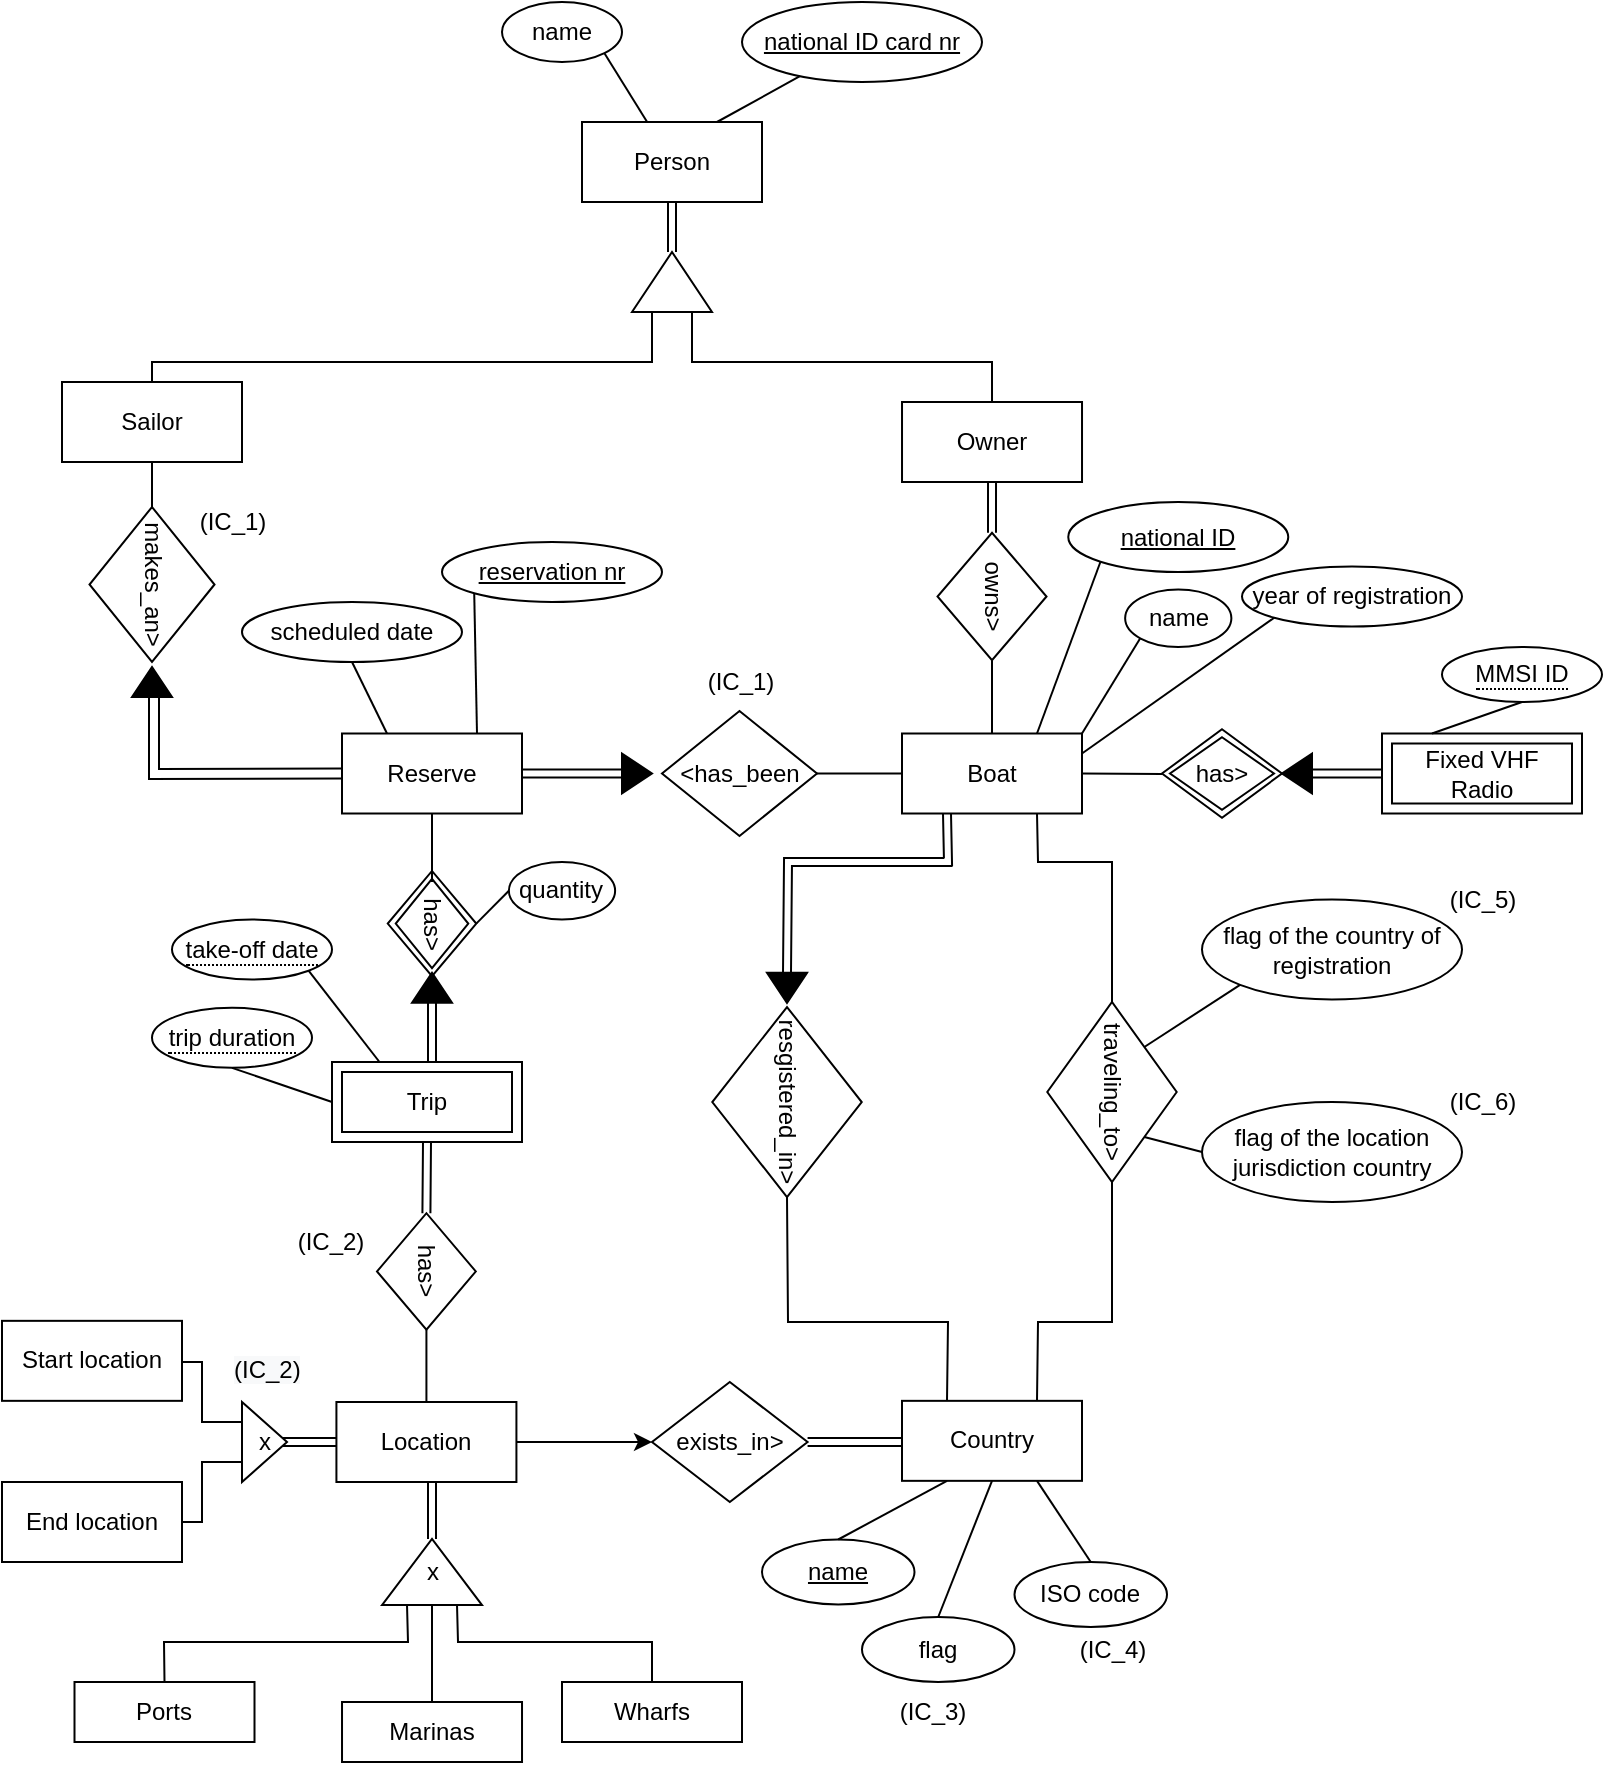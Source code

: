 <mxfile version="15.9.4" type="github">
  <diagram id="R2lEEEUBdFMjLlhIrx00" name="Page-1">
    <mxGraphModel dx="2234" dy="1060" grid="1" gridSize="10" guides="1" tooltips="1" connect="1" arrows="1" fold="1" page="1" pageScale="1" pageWidth="850" pageHeight="1100" math="0" shadow="0" extFonts="Permanent Marker^https://fonts.googleapis.com/css?family=Permanent+Marker">
      <root>
        <mxCell id="0" />
        <mxCell id="1" parent="0" />
        <mxCell id="8WeWj6-gea-u3hQ84-Q1-1" value="Person" style="rounded=0;whiteSpace=wrap;html=1;" parent="1" vertex="1">
          <mxGeometry x="330" y="160" width="90" height="40" as="geometry" />
        </mxCell>
        <mxCell id="8WeWj6-gea-u3hQ84-Q1-2" value="name" style="ellipse;whiteSpace=wrap;html=1;" parent="1" vertex="1">
          <mxGeometry x="290" y="100" width="60" height="30" as="geometry" />
        </mxCell>
        <mxCell id="8WeWj6-gea-u3hQ84-Q1-3" value="" style="endArrow=none;html=1;rounded=0;entryX=1;entryY=1;entryDx=0;entryDy=0;" parent="1" source="8WeWj6-gea-u3hQ84-Q1-1" target="8WeWj6-gea-u3hQ84-Q1-2" edge="1">
          <mxGeometry width="50" height="50" relative="1" as="geometry">
            <mxPoint x="380" y="310" as="sourcePoint" />
            <mxPoint x="430" y="260" as="targetPoint" />
          </mxGeometry>
        </mxCell>
        <mxCell id="8WeWj6-gea-u3hQ84-Q1-4" value="&lt;u&gt;national ID card nr&lt;/u&gt;" style="ellipse;whiteSpace=wrap;html=1;" parent="1" vertex="1">
          <mxGeometry x="410" y="100" width="120" height="40" as="geometry" />
        </mxCell>
        <mxCell id="8WeWj6-gea-u3hQ84-Q1-5" value="" style="endArrow=none;html=1;rounded=0;exitX=0.75;exitY=0;exitDx=0;exitDy=0;" parent="1" source="8WeWj6-gea-u3hQ84-Q1-1" target="8WeWj6-gea-u3hQ84-Q1-4" edge="1">
          <mxGeometry width="50" height="50" relative="1" as="geometry">
            <mxPoint x="380" y="310" as="sourcePoint" />
            <mxPoint x="430" y="260" as="targetPoint" />
          </mxGeometry>
        </mxCell>
        <mxCell id="8WeWj6-gea-u3hQ84-Q1-9" value="" style="shape=link;html=1;rounded=0;exitX=0.5;exitY=1;exitDx=0;exitDy=0;entryX=1;entryY=0.5;entryDx=0;entryDy=0;" parent="1" source="8WeWj6-gea-u3hQ84-Q1-1" target="8WeWj6-gea-u3hQ84-Q1-12" edge="1">
          <mxGeometry relative="1" as="geometry">
            <mxPoint x="320" y="280" as="sourcePoint" />
            <mxPoint x="395" y="240" as="targetPoint" />
          </mxGeometry>
        </mxCell>
        <mxCell id="8WeWj6-gea-u3hQ84-Q1-12" value="" style="triangle;whiteSpace=wrap;html=1;rotation=-90;" parent="1" vertex="1">
          <mxGeometry x="360" y="220" width="30" height="40" as="geometry" />
        </mxCell>
        <mxCell id="8WeWj6-gea-u3hQ84-Q1-13" value="" style="endArrow=none;html=1;rounded=0;entryX=0;entryY=0.25;entryDx=0;entryDy=0;exitX=0.5;exitY=0;exitDx=0;exitDy=0;" parent="1" source="8WeWj6-gea-u3hQ84-Q1-15" target="8WeWj6-gea-u3hQ84-Q1-12" edge="1">
          <mxGeometry width="50" height="50" relative="1" as="geometry">
            <mxPoint x="120" y="320" as="sourcePoint" />
            <mxPoint x="430" y="260" as="targetPoint" />
            <Array as="points">
              <mxPoint x="115" y="280" />
              <mxPoint x="365" y="280" />
            </Array>
          </mxGeometry>
        </mxCell>
        <mxCell id="8WeWj6-gea-u3hQ84-Q1-15" value="Sailor" style="rounded=0;whiteSpace=wrap;html=1;" parent="1" vertex="1">
          <mxGeometry x="70" y="290" width="90" height="40" as="geometry" />
        </mxCell>
        <mxCell id="8WeWj6-gea-u3hQ84-Q1-16" value="" style="endArrow=none;html=1;rounded=0;entryX=0;entryY=0.75;entryDx=0;entryDy=0;exitX=0.5;exitY=0;exitDx=0;exitDy=0;" parent="1" source="8WeWj6-gea-u3hQ84-Q1-18" target="8WeWj6-gea-u3hQ84-Q1-12" edge="1">
          <mxGeometry width="50" height="50" relative="1" as="geometry">
            <mxPoint x="680" y="300" as="sourcePoint" />
            <mxPoint x="430" y="260" as="targetPoint" />
            <Array as="points">
              <mxPoint x="535" y="280" />
              <mxPoint x="385" y="280" />
            </Array>
          </mxGeometry>
        </mxCell>
        <mxCell id="8WeWj6-gea-u3hQ84-Q1-18" value="Owner" style="rounded=0;whiteSpace=wrap;html=1;" parent="1" vertex="1">
          <mxGeometry x="490.01" y="300" width="90" height="40" as="geometry" />
        </mxCell>
        <mxCell id="8WeWj6-gea-u3hQ84-Q1-19" value="" style="endArrow=none;html=1;rounded=0;exitX=0.5;exitY=1;exitDx=0;exitDy=0;" parent="1" source="8WeWj6-gea-u3hQ84-Q1-15" target="8WeWj6-gea-u3hQ84-Q1-20" edge="1">
          <mxGeometry relative="1" as="geometry">
            <mxPoint x="35" y="420" as="sourcePoint" />
            <mxPoint x="115" y="410" as="targetPoint" />
          </mxGeometry>
        </mxCell>
        <mxCell id="8WeWj6-gea-u3hQ84-Q1-20" value="makes_an&amp;gt;" style="shape=rhombus;perimeter=rhombusPerimeter;whiteSpace=wrap;html=1;align=center;rotation=90;" parent="1" vertex="1">
          <mxGeometry x="76.25" y="360" width="77.5" height="62.5" as="geometry" />
        </mxCell>
        <mxCell id="8WeWj6-gea-u3hQ84-Q1-28" value="" style="endArrow=classic;html=1;rounded=0;" parent="1" edge="1">
          <mxGeometry width="50" height="50" relative="1" as="geometry">
            <mxPoint x="240" y="520" as="sourcePoint" />
            <mxPoint x="240" y="520" as="targetPoint" />
          </mxGeometry>
        </mxCell>
        <mxCell id="8WeWj6-gea-u3hQ84-Q1-30" value="Reserve" style="rounded=0;whiteSpace=wrap;html=1;" parent="1" vertex="1">
          <mxGeometry x="210" y="465.75" width="90" height="40" as="geometry" />
        </mxCell>
        <mxCell id="8WeWj6-gea-u3hQ84-Q1-36" value="scheduled date" style="ellipse;whiteSpace=wrap;html=1;" parent="1" vertex="1">
          <mxGeometry x="160" y="400" width="110" height="30" as="geometry" />
        </mxCell>
        <mxCell id="8WeWj6-gea-u3hQ84-Q1-37" value="" style="endArrow=none;html=1;rounded=0;exitX=0.25;exitY=0;exitDx=0;exitDy=0;entryX=0.5;entryY=1;entryDx=0;entryDy=0;" parent="1" source="8WeWj6-gea-u3hQ84-Q1-30" target="8WeWj6-gea-u3hQ84-Q1-36" edge="1">
          <mxGeometry relative="1" as="geometry">
            <mxPoint x="340" y="330" as="sourcePoint" />
            <mxPoint x="500" y="330" as="targetPoint" />
          </mxGeometry>
        </mxCell>
        <mxCell id="8WeWj6-gea-u3hQ84-Q1-38" value="(IC_1)" style="text;html=1;align=center;verticalAlign=middle;resizable=0;points=[];autosize=1;strokeColor=none;fillColor=none;" parent="1" vertex="1">
          <mxGeometry x="130" y="350" width="50" height="20" as="geometry" />
        </mxCell>
        <mxCell id="8WeWj6-gea-u3hQ84-Q1-39" value="&lt;u&gt;reservation nr&lt;/u&gt;" style="ellipse;whiteSpace=wrap;html=1;" parent="1" vertex="1">
          <mxGeometry x="260" y="370" width="110" height="30" as="geometry" />
        </mxCell>
        <mxCell id="8WeWj6-gea-u3hQ84-Q1-40" value="" style="endArrow=none;html=1;rounded=0;exitX=0.75;exitY=0;exitDx=0;exitDy=0;entryX=0;entryY=1;entryDx=0;entryDy=0;" parent="1" source="8WeWj6-gea-u3hQ84-Q1-30" target="8WeWj6-gea-u3hQ84-Q1-39" edge="1">
          <mxGeometry relative="1" as="geometry">
            <mxPoint x="340" y="380" as="sourcePoint" />
            <mxPoint x="500" y="380" as="targetPoint" />
          </mxGeometry>
        </mxCell>
        <mxCell id="8WeWj6-gea-u3hQ84-Q1-42" value="&amp;lt;has_been" style="shape=rhombus;perimeter=rhombusPerimeter;whiteSpace=wrap;html=1;align=center;rotation=0;" parent="1" vertex="1">
          <mxGeometry x="370" y="454.5" width="77.5" height="62.5" as="geometry" />
        </mxCell>
        <mxCell id="8WeWj6-gea-u3hQ84-Q1-43" value="(IC_1)" style="text;html=1;align=center;verticalAlign=middle;resizable=0;points=[];autosize=1;strokeColor=none;fillColor=none;" parent="1" vertex="1">
          <mxGeometry x="383.75" y="430" width="50" height="20" as="geometry" />
        </mxCell>
        <mxCell id="8WeWj6-gea-u3hQ84-Q1-47" value="" style="shape=link;html=1;rounded=0;exitX=0.5;exitY=1;exitDx=0;exitDy=0;width=4;entryX=0;entryY=0.5;entryDx=0;entryDy=0;" parent="1" source="8WeWj6-gea-u3hQ84-Q1-18" target="8WeWj6-gea-u3hQ84-Q1-48" edge="1">
          <mxGeometry relative="1" as="geometry">
            <mxPoint x="405" y="210" as="sourcePoint" />
            <mxPoint x="745" y="400" as="targetPoint" />
          </mxGeometry>
        </mxCell>
        <mxCell id="8WeWj6-gea-u3hQ84-Q1-48" value="owns&amp;gt;" style="shape=rhombus;perimeter=rhombusPerimeter;whiteSpace=wrap;html=1;align=center;rotation=90;" parent="1" vertex="1">
          <mxGeometry x="503.13" y="370" width="63.75" height="54.5" as="geometry" />
        </mxCell>
        <mxCell id="8WeWj6-gea-u3hQ84-Q1-50" value="" style="endArrow=none;html=1;rounded=0;entryX=1;entryY=0.5;entryDx=0;entryDy=0;exitX=0.5;exitY=0;exitDx=0;exitDy=0;" parent="1" source="8WeWj6-gea-u3hQ84-Q1-51" target="8WeWj6-gea-u3hQ84-Q1-48" edge="1">
          <mxGeometry relative="1" as="geometry">
            <mxPoint x="745" y="480" as="sourcePoint" />
            <mxPoint x="520" y="420" as="targetPoint" />
            <Array as="points" />
          </mxGeometry>
        </mxCell>
        <mxCell id="8WeWj6-gea-u3hQ84-Q1-51" value="Boat" style="rounded=0;whiteSpace=wrap;html=1;" parent="1" vertex="1">
          <mxGeometry x="490" y="465.75" width="90" height="40" as="geometry" />
        </mxCell>
        <mxCell id="8WeWj6-gea-u3hQ84-Q1-52" value="" style="shape=link;html=1;rounded=0;entryX=0;entryY=0.5;entryDx=0;entryDy=0;startArrow=none;width=5;" parent="1" target="8WeWj6-gea-u3hQ84-Q1-30" edge="1">
          <mxGeometry relative="1" as="geometry">
            <mxPoint x="116" y="440" as="sourcePoint" />
            <mxPoint x="520" y="420" as="targetPoint" />
            <Array as="points">
              <mxPoint x="116" y="486" />
            </Array>
          </mxGeometry>
        </mxCell>
        <mxCell id="8WeWj6-gea-u3hQ84-Q1-59" value="" style="triangle;whiteSpace=wrap;html=1;fillColor=#000000;rotation=0;" parent="1" vertex="1">
          <mxGeometry x="350" y="475.75" width="15" height="20" as="geometry" />
        </mxCell>
        <mxCell id="8WeWj6-gea-u3hQ84-Q1-60" value="" style="shape=link;html=1;rounded=0;startArrow=none;exitX=1;exitY=0.5;exitDx=0;exitDy=0;endArrow=none;" parent="1" source="8WeWj6-gea-u3hQ84-Q1-30" target="8WeWj6-gea-u3hQ84-Q1-59" edge="1">
          <mxGeometry relative="1" as="geometry">
            <mxPoint x="330" y="520" as="sourcePoint" />
            <mxPoint x="450" y="520" as="targetPoint" />
            <Array as="points" />
          </mxGeometry>
        </mxCell>
        <mxCell id="8WeWj6-gea-u3hQ84-Q1-69" value="" style="endArrow=none;html=1;rounded=0;entryX=0;entryY=0.5;entryDx=0;entryDy=0;exitX=1;exitY=0.5;exitDx=0;exitDy=0;" parent="1" source="8WeWj6-gea-u3hQ84-Q1-42" target="8WeWj6-gea-u3hQ84-Q1-51" edge="1">
          <mxGeometry width="50" height="50" relative="1" as="geometry">
            <mxPoint x="420" y="440" as="sourcePoint" />
            <mxPoint x="470" y="390" as="targetPoint" />
          </mxGeometry>
        </mxCell>
        <mxCell id="8WeWj6-gea-u3hQ84-Q1-63" value="" style="triangle;whiteSpace=wrap;html=1;fillColor=#000000;rotation=-90;" parent="1" vertex="1">
          <mxGeometry x="107.5" y="430" width="15" height="20" as="geometry" />
        </mxCell>
        <mxCell id="8WeWj6-gea-u3hQ84-Q1-70" value="" style="shape=link;html=1;rounded=0;entryX=0;entryY=0.5;entryDx=0;entryDy=0;startArrow=none;width=5;endArrow=none;" parent="1" target="8WeWj6-gea-u3hQ84-Q1-63" edge="1">
          <mxGeometry relative="1" as="geometry">
            <mxPoint x="116" y="440" as="sourcePoint" />
            <mxPoint x="240" y="520" as="targetPoint" />
            <Array as="points" />
          </mxGeometry>
        </mxCell>
        <mxCell id="8WeWj6-gea-u3hQ84-Q1-73" value="" style="endArrow=none;html=1;rounded=0;entryX=0;entryY=1;entryDx=0;entryDy=0;exitX=0.75;exitY=0;exitDx=0;exitDy=0;" parent="1" source="8WeWj6-gea-u3hQ84-Q1-51" target="8WeWj6-gea-u3hQ84-Q1-74" edge="1">
          <mxGeometry width="50" height="50" relative="1" as="geometry">
            <mxPoint x="440" y="350" as="sourcePoint" />
            <mxPoint x="627.731" y="390.764" as="targetPoint" />
          </mxGeometry>
        </mxCell>
        <mxCell id="8WeWj6-gea-u3hQ84-Q1-74" value="&lt;u&gt;national ID&lt;/u&gt;" style="ellipse;whiteSpace=wrap;html=1;" parent="1" vertex="1">
          <mxGeometry x="573.13" y="350" width="110" height="35" as="geometry" />
        </mxCell>
        <mxCell id="8WeWj6-gea-u3hQ84-Q1-79" value="" style="endArrow=none;html=1;rounded=0;exitX=1;exitY=0.5;exitDx=0;exitDy=0;" parent="1" source="8WeWj6-gea-u3hQ84-Q1-51" edge="1">
          <mxGeometry width="50" height="50" relative="1" as="geometry">
            <mxPoint x="400" y="380" as="sourcePoint" />
            <mxPoint x="620" y="486" as="targetPoint" />
          </mxGeometry>
        </mxCell>
        <mxCell id="8WeWj6-gea-u3hQ84-Q1-80" value="name" style="ellipse;whiteSpace=wrap;html=1;" parent="1" vertex="1">
          <mxGeometry x="601.57" y="393.75" width="53.12" height="28.75" as="geometry" />
        </mxCell>
        <mxCell id="8WeWj6-gea-u3hQ84-Q1-82" value="" style="endArrow=none;html=1;rounded=0;entryX=1;entryY=0;entryDx=0;entryDy=0;exitX=0;exitY=1;exitDx=0;exitDy=0;" parent="1" source="8WeWj6-gea-u3hQ84-Q1-80" target="8WeWj6-gea-u3hQ84-Q1-51" edge="1">
          <mxGeometry width="50" height="50" relative="1" as="geometry">
            <mxPoint x="350" y="390" as="sourcePoint" />
            <mxPoint x="400" y="340" as="targetPoint" />
          </mxGeometry>
        </mxCell>
        <mxCell id="8WeWj6-gea-u3hQ84-Q1-83" value="year of registration" style="ellipse;whiteSpace=wrap;html=1;" parent="1" vertex="1">
          <mxGeometry x="660" y="382.25" width="110" height="30" as="geometry" />
        </mxCell>
        <mxCell id="8WeWj6-gea-u3hQ84-Q1-84" value="" style="endArrow=none;html=1;rounded=0;entryX=0;entryY=1;entryDx=0;entryDy=0;exitX=1;exitY=0.25;exitDx=0;exitDy=0;" parent="1" source="8WeWj6-gea-u3hQ84-Q1-51" target="8WeWj6-gea-u3hQ84-Q1-83" edge="1">
          <mxGeometry width="50" height="50" relative="1" as="geometry">
            <mxPoint x="567.5" y="475.75" as="sourcePoint" />
            <mxPoint x="598.68" y="389.694" as="targetPoint" />
          </mxGeometry>
        </mxCell>
        <mxCell id="8WeWj6-gea-u3hQ84-Q1-86" value="has&amp;gt;" style="shape=rhombus;double=1;perimeter=rhombusPerimeter;whiteSpace=wrap;html=1;align=center;fillColor=none;" parent="1" vertex="1">
          <mxGeometry x="620" y="463.63" width="60" height="44.25" as="geometry" />
        </mxCell>
        <mxCell id="8WeWj6-gea-u3hQ84-Q1-87" value="" style="triangle;whiteSpace=wrap;html=1;fillColor=#000000;rotation=-180;" parent="1" vertex="1">
          <mxGeometry x="680" y="475.75" width="15" height="20" as="geometry" />
        </mxCell>
        <mxCell id="8WeWj6-gea-u3hQ84-Q1-93" value="&lt;span style=&quot;border-bottom: 1px dotted&quot;&gt;MMSI ID&lt;/span&gt;" style="ellipse;whiteSpace=wrap;html=1;align=center;fillColor=none;" parent="1" vertex="1">
          <mxGeometry x="760" y="422.5" width="80" height="27.5" as="geometry" />
        </mxCell>
        <mxCell id="8WeWj6-gea-u3hQ84-Q1-94" value="" style="endArrow=none;html=1;rounded=0;entryX=0.5;entryY=1;entryDx=0;entryDy=0;exitX=0.25;exitY=0;exitDx=0;exitDy=0;" parent="1" source="8WeWj6-gea-u3hQ84-Q1-90" target="8WeWj6-gea-u3hQ84-Q1-93" edge="1">
          <mxGeometry relative="1" as="geometry">
            <mxPoint x="510" y="510" as="sourcePoint" />
            <mxPoint x="670" y="510" as="targetPoint" />
          </mxGeometry>
        </mxCell>
        <mxCell id="8WeWj6-gea-u3hQ84-Q1-95" value="" style="endArrow=none;html=1;rounded=0;exitX=0.5;exitY=1;exitDx=0;exitDy=0;" parent="1" source="8WeWj6-gea-u3hQ84-Q1-30" edge="1">
          <mxGeometry relative="1" as="geometry">
            <mxPoint x="340" y="460" as="sourcePoint" />
            <mxPoint x="255" y="540" as="targetPoint" />
          </mxGeometry>
        </mxCell>
        <mxCell id="8WeWj6-gea-u3hQ84-Q1-97" value="has&amp;gt;" style="shape=rhombus;double=1;perimeter=rhombusPerimeter;whiteSpace=wrap;html=1;align=center;fillColor=none;rotation=90;" parent="1" vertex="1">
          <mxGeometry x="228.67" y="538.67" width="52.66" height="44.25" as="geometry" />
        </mxCell>
        <mxCell id="8WeWj6-gea-u3hQ84-Q1-90" value="Fixed VHF Radio" style="shape=ext;margin=3;double=1;whiteSpace=wrap;html=1;align=center;fillColor=none;" parent="1" vertex="1">
          <mxGeometry x="730" y="465.75" width="100" height="40" as="geometry" />
        </mxCell>
        <mxCell id="8WeWj6-gea-u3hQ84-Q1-99" value="" style="shape=link;html=1;rounded=0;exitX=0;exitY=0.5;exitDx=0;exitDy=0;endArrow=none;" parent="1" source="8WeWj6-gea-u3hQ84-Q1-87" target="8WeWj6-gea-u3hQ84-Q1-90" edge="1">
          <mxGeometry relative="1" as="geometry">
            <mxPoint x="695" y="485.75" as="sourcePoint" />
            <mxPoint x="740" y="486" as="targetPoint" />
          </mxGeometry>
        </mxCell>
        <mxCell id="8WeWj6-gea-u3hQ84-Q1-100" value="quantity" style="ellipse;whiteSpace=wrap;html=1;rotation=0;" parent="1" vertex="1">
          <mxGeometry x="293.44" y="530" width="53.12" height="28.75" as="geometry" />
        </mxCell>
        <mxCell id="8WeWj6-gea-u3hQ84-Q1-101" value="" style="endArrow=none;html=1;rounded=0;exitX=0.5;exitY=0;exitDx=0;exitDy=0;entryX=0;entryY=0.5;entryDx=0;entryDy=0;" parent="1" source="8WeWj6-gea-u3hQ84-Q1-97" target="8WeWj6-gea-u3hQ84-Q1-100" edge="1">
          <mxGeometry relative="1" as="geometry">
            <mxPoint x="350" y="460" as="sourcePoint" />
            <mxPoint x="300" y="550" as="targetPoint" />
          </mxGeometry>
        </mxCell>
        <mxCell id="8WeWj6-gea-u3hQ84-Q1-103" value="" style="triangle;whiteSpace=wrap;html=1;fillColor=#000000;rotation=-90;" parent="1" vertex="1">
          <mxGeometry x="247.5" y="582.92" width="15" height="20" as="geometry" />
        </mxCell>
        <mxCell id="8WeWj6-gea-u3hQ84-Q1-104" value="" style="shape=link;html=1;rounded=0;startArrow=none;exitX=0;exitY=0.5;exitDx=0;exitDy=0;endArrow=none;" parent="1" source="8WeWj6-gea-u3hQ84-Q1-103" edge="1">
          <mxGeometry relative="1" as="geometry">
            <mxPoint x="310" y="495.75" as="sourcePoint" />
            <mxPoint x="255" y="630" as="targetPoint" />
            <Array as="points" />
          </mxGeometry>
        </mxCell>
        <mxCell id="8WeWj6-gea-u3hQ84-Q1-105" value="Trip" style="shape=ext;margin=3;double=1;whiteSpace=wrap;html=1;align=center;fillColor=none;" parent="1" vertex="1">
          <mxGeometry x="205" y="630" width="95" height="40" as="geometry" />
        </mxCell>
        <mxCell id="8WeWj6-gea-u3hQ84-Q1-106" value="&lt;span style=&quot;border-bottom: 1px dotted&quot;&gt;take-off date&lt;/span&gt;" style="ellipse;whiteSpace=wrap;html=1;align=center;fillColor=none;" parent="1" vertex="1">
          <mxGeometry x="125" y="558.75" width="80" height="30" as="geometry" />
        </mxCell>
        <mxCell id="8WeWj6-gea-u3hQ84-Q1-107" value="&lt;span style=&quot;border-bottom: 1px dotted&quot;&gt;trip duration&lt;/span&gt;" style="ellipse;whiteSpace=wrap;html=1;align=center;fillColor=none;" parent="1" vertex="1">
          <mxGeometry x="115" y="602.92" width="80" height="30" as="geometry" />
        </mxCell>
        <mxCell id="8WeWj6-gea-u3hQ84-Q1-108" value="" style="endArrow=none;html=1;rounded=0;exitX=0.5;exitY=1;exitDx=0;exitDy=0;entryX=0;entryY=0.5;entryDx=0;entryDy=0;" parent="1" source="8WeWj6-gea-u3hQ84-Q1-107" target="8WeWj6-gea-u3hQ84-Q1-105" edge="1">
          <mxGeometry relative="1" as="geometry">
            <mxPoint x="370" y="540" as="sourcePoint" />
            <mxPoint x="530" y="540" as="targetPoint" />
          </mxGeometry>
        </mxCell>
        <mxCell id="8WeWj6-gea-u3hQ84-Q1-109" value="" style="endArrow=none;html=1;rounded=0;exitX=1;exitY=1;exitDx=0;exitDy=0;entryX=0.25;entryY=0;entryDx=0;entryDy=0;" parent="1" source="8WeWj6-gea-u3hQ84-Q1-106" target="8WeWj6-gea-u3hQ84-Q1-105" edge="1">
          <mxGeometry relative="1" as="geometry">
            <mxPoint x="370" y="540" as="sourcePoint" />
            <mxPoint x="530" y="540" as="targetPoint" />
          </mxGeometry>
        </mxCell>
        <mxCell id="8WeWj6-gea-u3hQ84-Q1-110" value="" style="shape=link;html=1;rounded=0;startArrow=none;exitX=0.5;exitY=1;exitDx=0;exitDy=0;endArrow=none;entryX=0;entryY=0.5;entryDx=0;entryDy=0;" parent="1" source="8WeWj6-gea-u3hQ84-Q1-105" target="8WeWj6-gea-u3hQ84-Q1-111" edge="1">
          <mxGeometry relative="1" as="geometry">
            <mxPoint x="265" y="610.42" as="sourcePoint" />
            <mxPoint x="250" y="700" as="targetPoint" />
            <Array as="points" />
          </mxGeometry>
        </mxCell>
        <mxCell id="8WeWj6-gea-u3hQ84-Q1-111" value="has&amp;gt;" style="shape=rhombus;perimeter=rhombusPerimeter;whiteSpace=wrap;html=1;align=center;rotation=90;" parent="1" vertex="1">
          <mxGeometry x="223.09" y="710" width="58.24" height="49.42" as="geometry" />
        </mxCell>
        <mxCell id="8WeWj6-gea-u3hQ84-Q1-112" value="(IC_2)" style="text;html=1;align=center;verticalAlign=middle;resizable=0;points=[];autosize=1;strokeColor=none;fillColor=none;" parent="1" vertex="1">
          <mxGeometry x="178.67" y="710" width="50" height="20" as="geometry" />
        </mxCell>
        <mxCell id="8WeWj6-gea-u3hQ84-Q1-115" value="" style="endArrow=none;html=1;rounded=0;exitX=1;exitY=0.5;exitDx=0;exitDy=0;startArrow=none;" parent="1" source="8WeWj6-gea-u3hQ84-Q1-114" edge="1">
          <mxGeometry relative="1" as="geometry">
            <mxPoint x="252.21" y="763.83" as="sourcePoint" />
            <mxPoint x="252" y="840" as="targetPoint" />
          </mxGeometry>
        </mxCell>
        <mxCell id="YaRrDJVlMC0HSLVpGaCm-11" value="" style="edgeStyle=orthogonalEdgeStyle;rounded=0;orthogonalLoop=1;jettySize=auto;html=1;" edge="1" parent="1" source="8WeWj6-gea-u3hQ84-Q1-114" target="YaRrDJVlMC0HSLVpGaCm-10">
          <mxGeometry relative="1" as="geometry" />
        </mxCell>
        <mxCell id="8WeWj6-gea-u3hQ84-Q1-114" value="Location" style="rounded=0;whiteSpace=wrap;html=1;" parent="1" vertex="1">
          <mxGeometry x="207.21" y="800" width="90" height="40" as="geometry" />
        </mxCell>
        <mxCell id="8WeWj6-gea-u3hQ84-Q1-116" value="" style="endArrow=none;html=1;rounded=0;exitX=1;exitY=0.5;exitDx=0;exitDy=0;" parent="1" source="8WeWj6-gea-u3hQ84-Q1-111" target="8WeWj6-gea-u3hQ84-Q1-114" edge="1">
          <mxGeometry relative="1" as="geometry">
            <mxPoint x="252.21" y="763.83" as="sourcePoint" />
            <mxPoint x="252" y="840" as="targetPoint" />
          </mxGeometry>
        </mxCell>
        <mxCell id="8WeWj6-gea-u3hQ84-Q1-118" value="" style="shape=link;html=1;rounded=0;startArrow=none;endArrow=none;entryX=0;entryY=0.5;entryDx=0;entryDy=0;" parent="1" target="8WeWj6-gea-u3hQ84-Q1-114" edge="1">
          <mxGeometry relative="1" as="geometry">
            <mxPoint x="180" y="820" as="sourcePoint" />
            <mxPoint x="360" y="495.75" as="targetPoint" />
            <Array as="points" />
          </mxGeometry>
        </mxCell>
        <mxCell id="8WeWj6-gea-u3hQ84-Q1-119" value="x" style="triangle;whiteSpace=wrap;html=1;fillColor=none;" parent="1" vertex="1">
          <mxGeometry x="160" y="800" width="22.5" height="40" as="geometry" />
        </mxCell>
        <mxCell id="8WeWj6-gea-u3hQ84-Q1-120" value="" style="endArrow=none;html=1;rounded=0;exitX=0;exitY=0.25;exitDx=0;exitDy=0;" parent="1" source="8WeWj6-gea-u3hQ84-Q1-119" edge="1">
          <mxGeometry width="50" height="50" relative="1" as="geometry">
            <mxPoint x="380" y="720" as="sourcePoint" />
            <mxPoint x="130" y="780" as="targetPoint" />
            <Array as="points">
              <mxPoint x="140" y="810" />
              <mxPoint x="140" y="780" />
            </Array>
          </mxGeometry>
        </mxCell>
        <mxCell id="8WeWj6-gea-u3hQ84-Q1-121" value="Start location" style="rounded=0;whiteSpace=wrap;html=1;" parent="1" vertex="1">
          <mxGeometry x="40" y="759.42" width="90" height="40" as="geometry" />
        </mxCell>
        <mxCell id="8WeWj6-gea-u3hQ84-Q1-122" value="" style="endArrow=none;html=1;rounded=0;exitX=0;exitY=0.75;exitDx=0;exitDy=0;" parent="1" source="8WeWj6-gea-u3hQ84-Q1-119" edge="1">
          <mxGeometry width="50" height="50" relative="1" as="geometry">
            <mxPoint x="380" y="720" as="sourcePoint" />
            <mxPoint x="120" y="860" as="targetPoint" />
            <Array as="points">
              <mxPoint x="140" y="830" />
              <mxPoint x="140" y="860" />
            </Array>
          </mxGeometry>
        </mxCell>
        <mxCell id="8WeWj6-gea-u3hQ84-Q1-123" value="End location" style="rounded=0;whiteSpace=wrap;html=1;" parent="1" vertex="1">
          <mxGeometry x="40" y="840" width="90" height="40" as="geometry" />
        </mxCell>
        <mxCell id="8WeWj6-gea-u3hQ84-Q1-127" value="" style="triangle;whiteSpace=wrap;html=1;fillColor=none;rotation=-90;" parent="1" vertex="1">
          <mxGeometry x="238.46" y="860" width="33.09" height="50" as="geometry" />
        </mxCell>
        <mxCell id="8WeWj6-gea-u3hQ84-Q1-128" value="x" style="text;html=1;align=center;verticalAlign=middle;resizable=0;points=[];autosize=1;strokeColor=none;fillColor=none;" parent="1" vertex="1">
          <mxGeometry x="245.01" y="875" width="20" height="20" as="geometry" />
        </mxCell>
        <mxCell id="8WeWj6-gea-u3hQ84-Q1-129" value="" style="shape=link;html=1;rounded=0;startArrow=none;exitX=1;exitY=0.5;exitDx=0;exitDy=0;endArrow=none;" parent="1" source="8WeWj6-gea-u3hQ84-Q1-127" edge="1">
          <mxGeometry relative="1" as="geometry">
            <mxPoint x="262.5" y="680" as="sourcePoint" />
            <mxPoint x="255" y="840" as="targetPoint" />
            <Array as="points" />
          </mxGeometry>
        </mxCell>
        <mxCell id="YaRrDJVlMC0HSLVpGaCm-1" value="" style="endArrow=none;html=1;rounded=0;entryX=0;entryY=0.25;entryDx=0;entryDy=0;exitX=0.5;exitY=0;exitDx=0;exitDy=0;" edge="1" parent="1" source="YaRrDJVlMC0HSLVpGaCm-2" target="8WeWj6-gea-u3hQ84-Q1-127">
          <mxGeometry width="50" height="50" relative="1" as="geometry">
            <mxPoint x="130" y="940" as="sourcePoint" />
            <mxPoint x="380" y="940" as="targetPoint" />
            <Array as="points">
              <mxPoint x="121" y="920" />
              <mxPoint x="243" y="920" />
            </Array>
          </mxGeometry>
        </mxCell>
        <mxCell id="YaRrDJVlMC0HSLVpGaCm-2" value="Ports" style="rounded=0;whiteSpace=wrap;html=1;" vertex="1" parent="1">
          <mxGeometry x="76.25" y="940" width="90" height="30" as="geometry" />
        </mxCell>
        <mxCell id="YaRrDJVlMC0HSLVpGaCm-4" value="" style="endArrow=none;html=1;rounded=0;entryX=0;entryY=0.5;entryDx=0;entryDy=0;" edge="1" parent="1" target="8WeWj6-gea-u3hQ84-Q1-127">
          <mxGeometry width="50" height="50" relative="1" as="geometry">
            <mxPoint x="255" y="950" as="sourcePoint" />
            <mxPoint x="257" y="920" as="targetPoint" />
          </mxGeometry>
        </mxCell>
        <mxCell id="YaRrDJVlMC0HSLVpGaCm-5" value="Marinas" style="rounded=0;whiteSpace=wrap;html=1;" vertex="1" parent="1">
          <mxGeometry x="210.01" y="950" width="90" height="30" as="geometry" />
        </mxCell>
        <mxCell id="YaRrDJVlMC0HSLVpGaCm-7" value="Wharfs" style="rounded=0;whiteSpace=wrap;html=1;" vertex="1" parent="1">
          <mxGeometry x="320" y="940" width="90" height="30" as="geometry" />
        </mxCell>
        <mxCell id="YaRrDJVlMC0HSLVpGaCm-8" value="" style="endArrow=none;html=1;rounded=0;entryX=0;entryY=0.75;entryDx=0;entryDy=0;exitX=0.5;exitY=0;exitDx=0;exitDy=0;" edge="1" parent="1" source="YaRrDJVlMC0HSLVpGaCm-7" target="8WeWj6-gea-u3hQ84-Q1-127">
          <mxGeometry width="50" height="50" relative="1" as="geometry">
            <mxPoint x="350" y="980" as="sourcePoint" />
            <mxPoint x="400" y="930" as="targetPoint" />
            <Array as="points">
              <mxPoint x="365" y="920" />
              <mxPoint x="268" y="920" />
            </Array>
          </mxGeometry>
        </mxCell>
        <mxCell id="YaRrDJVlMC0HSLVpGaCm-9" value="" style="shape=link;html=1;rounded=0;startArrow=none;exitX=1;exitY=0.5;exitDx=0;exitDy=0;endArrow=none;" edge="1" parent="1" source="YaRrDJVlMC0HSLVpGaCm-10">
          <mxGeometry relative="1" as="geometry">
            <mxPoint x="310" y="495.75" as="sourcePoint" />
            <mxPoint x="490" y="820" as="targetPoint" />
            <Array as="points" />
          </mxGeometry>
        </mxCell>
        <mxCell id="YaRrDJVlMC0HSLVpGaCm-10" value="exists_in&amp;gt;" style="rhombus;whiteSpace=wrap;html=1;rounded=0;" vertex="1" parent="1">
          <mxGeometry x="365" y="790" width="77.79" height="60" as="geometry" />
        </mxCell>
        <mxCell id="YaRrDJVlMC0HSLVpGaCm-12" value="Country" style="rounded=0;whiteSpace=wrap;html=1;" vertex="1" parent="1">
          <mxGeometry x="490" y="799.42" width="90" height="40" as="geometry" />
        </mxCell>
        <mxCell id="YaRrDJVlMC0HSLVpGaCm-14" value="&lt;u&gt;name&lt;/u&gt;" style="ellipse;whiteSpace=wrap;html=1;" vertex="1" parent="1">
          <mxGeometry x="420" y="868.75" width="76.25" height="32.5" as="geometry" />
        </mxCell>
        <mxCell id="YaRrDJVlMC0HSLVpGaCm-15" value="" style="endArrow=none;html=1;rounded=0;exitX=0.5;exitY=0;exitDx=0;exitDy=0;entryX=0.25;entryY=1;entryDx=0;entryDy=0;" edge="1" parent="1" source="YaRrDJVlMC0HSLVpGaCm-14" target="YaRrDJVlMC0HSLVpGaCm-12">
          <mxGeometry width="50" height="50" relative="1" as="geometry">
            <mxPoint x="480" y="860" as="sourcePoint" />
            <mxPoint x="530" y="810" as="targetPoint" />
          </mxGeometry>
        </mxCell>
        <mxCell id="YaRrDJVlMC0HSLVpGaCm-16" value="flag" style="ellipse;whiteSpace=wrap;html=1;" vertex="1" parent="1">
          <mxGeometry x="470" y="907.5" width="76.25" height="32.5" as="geometry" />
        </mxCell>
        <mxCell id="YaRrDJVlMC0HSLVpGaCm-17" value="" style="endArrow=none;html=1;rounded=0;exitX=0.5;exitY=0;exitDx=0;exitDy=0;entryX=0.5;entryY=1;entryDx=0;entryDy=0;" edge="1" parent="1" source="YaRrDJVlMC0HSLVpGaCm-16" target="YaRrDJVlMC0HSLVpGaCm-12">
          <mxGeometry width="50" height="50" relative="1" as="geometry">
            <mxPoint x="480" y="860" as="sourcePoint" />
            <mxPoint x="530" y="810" as="targetPoint" />
          </mxGeometry>
        </mxCell>
        <mxCell id="YaRrDJVlMC0HSLVpGaCm-18" value="(IC_3)" style="text;html=1;align=center;verticalAlign=middle;resizable=0;points=[];autosize=1;strokeColor=none;fillColor=none;" vertex="1" parent="1">
          <mxGeometry x="480" y="945" width="50" height="20" as="geometry" />
        </mxCell>
        <mxCell id="YaRrDJVlMC0HSLVpGaCm-19" value="ISO code" style="ellipse;whiteSpace=wrap;html=1;" vertex="1" parent="1">
          <mxGeometry x="546.25" y="880" width="76.25" height="32.5" as="geometry" />
        </mxCell>
        <mxCell id="YaRrDJVlMC0HSLVpGaCm-20" value="" style="endArrow=none;html=1;rounded=0;entryX=0.75;entryY=1;entryDx=0;entryDy=0;exitX=0.5;exitY=0;exitDx=0;exitDy=0;" edge="1" parent="1" source="YaRrDJVlMC0HSLVpGaCm-19" target="YaRrDJVlMC0HSLVpGaCm-12">
          <mxGeometry width="50" height="50" relative="1" as="geometry">
            <mxPoint x="330" y="900" as="sourcePoint" />
            <mxPoint x="380" y="850" as="targetPoint" />
          </mxGeometry>
        </mxCell>
        <mxCell id="YaRrDJVlMC0HSLVpGaCm-22" value="(IC_4)" style="text;html=1;align=center;verticalAlign=middle;resizable=0;points=[];autosize=1;strokeColor=none;fillColor=none;" vertex="1" parent="1">
          <mxGeometry x="570" y="913.75" width="50" height="20" as="geometry" />
        </mxCell>
        <mxCell id="YaRrDJVlMC0HSLVpGaCm-24" value="&lt;span style=&quot;color: rgb(0, 0, 0); font-family: helvetica; font-size: 12px; font-style: normal; font-weight: 400; letter-spacing: normal; text-align: center; text-indent: 0px; text-transform: none; word-spacing: 0px; background-color: rgb(248, 249, 250); display: inline; float: none;&quot;&gt;(IC_2)&lt;/span&gt;" style="text;whiteSpace=wrap;html=1;" vertex="1" parent="1">
          <mxGeometry x="153.75" y="770" width="60" height="30" as="geometry" />
        </mxCell>
        <mxCell id="YaRrDJVlMC0HSLVpGaCm-25" value="resgistered_in&amp;gt;" style="shape=rhombus;perimeter=rhombusPerimeter;whiteSpace=wrap;html=1;align=center;rotation=90;" vertex="1" parent="1">
          <mxGeometry x="385" y="612.65" width="95" height="74.71" as="geometry" />
        </mxCell>
        <mxCell id="YaRrDJVlMC0HSLVpGaCm-26" value="" style="endArrow=none;html=1;rounded=0;entryX=1;entryY=0.5;entryDx=0;entryDy=0;exitX=0.25;exitY=0;exitDx=0;exitDy=0;" edge="1" parent="1" source="YaRrDJVlMC0HSLVpGaCm-12" target="YaRrDJVlMC0HSLVpGaCm-25">
          <mxGeometry width="50" height="50" relative="1" as="geometry">
            <mxPoint x="330" y="690" as="sourcePoint" />
            <mxPoint x="380" y="640" as="targetPoint" />
            <Array as="points">
              <mxPoint x="513" y="760" />
              <mxPoint x="433" y="760" />
            </Array>
          </mxGeometry>
        </mxCell>
        <mxCell id="YaRrDJVlMC0HSLVpGaCm-27" value="" style="triangle;whiteSpace=wrap;html=1;fillColor=#000000;rotation=90;" vertex="1" parent="1">
          <mxGeometry x="425" y="582.92" width="15" height="20" as="geometry" />
        </mxCell>
        <mxCell id="YaRrDJVlMC0HSLVpGaCm-28" value="" style="shape=link;html=1;rounded=0;startArrow=none;exitX=0.25;exitY=1;exitDx=0;exitDy=0;endArrow=none;entryX=0;entryY=0.5;entryDx=0;entryDy=0;" edge="1" parent="1" source="8WeWj6-gea-u3hQ84-Q1-51" target="YaRrDJVlMC0HSLVpGaCm-27">
          <mxGeometry relative="1" as="geometry">
            <mxPoint x="310" y="495.75" as="sourcePoint" />
            <mxPoint x="360" y="495.75" as="targetPoint" />
            <Array as="points">
              <mxPoint x="513" y="530" />
              <mxPoint x="433" y="530" />
            </Array>
          </mxGeometry>
        </mxCell>
        <mxCell id="YaRrDJVlMC0HSLVpGaCm-29" value="traveling_to&amp;gt;" style="shape=rhombus;perimeter=rhombusPerimeter;whiteSpace=wrap;html=1;align=center;rotation=90;" vertex="1" parent="1">
          <mxGeometry x="550" y="612.65" width="90" height="64.71" as="geometry" />
        </mxCell>
        <mxCell id="YaRrDJVlMC0HSLVpGaCm-30" value="" style="endArrow=none;html=1;rounded=0;entryX=0.75;entryY=1;entryDx=0;entryDy=0;exitX=0;exitY=0.5;exitDx=0;exitDy=0;" edge="1" parent="1" source="YaRrDJVlMC0HSLVpGaCm-29" target="8WeWj6-gea-u3hQ84-Q1-51">
          <mxGeometry width="50" height="50" relative="1" as="geometry">
            <mxPoint x="560" y="680" as="sourcePoint" />
            <mxPoint x="610" y="630" as="targetPoint" />
            <Array as="points">
              <mxPoint x="595" y="530" />
              <mxPoint x="558" y="530" />
            </Array>
          </mxGeometry>
        </mxCell>
        <mxCell id="YaRrDJVlMC0HSLVpGaCm-31" value="" style="endArrow=none;html=1;rounded=0;entryX=1;entryY=0.5;entryDx=0;entryDy=0;exitX=0.75;exitY=0;exitDx=0;exitDy=0;" edge="1" parent="1" source="YaRrDJVlMC0HSLVpGaCm-12" target="YaRrDJVlMC0HSLVpGaCm-29">
          <mxGeometry width="50" height="50" relative="1" as="geometry">
            <mxPoint x="560" y="750" as="sourcePoint" />
            <mxPoint x="610" y="700" as="targetPoint" />
            <Array as="points">
              <mxPoint x="558" y="760" />
              <mxPoint x="595" y="760" />
            </Array>
          </mxGeometry>
        </mxCell>
        <mxCell id="YaRrDJVlMC0HSLVpGaCm-32" value="flag of the country of registration" style="ellipse;whiteSpace=wrap;html=1;" vertex="1" parent="1">
          <mxGeometry x="640" y="548.75" width="130" height="50" as="geometry" />
        </mxCell>
        <mxCell id="YaRrDJVlMC0HSLVpGaCm-33" value="" style="endArrow=none;html=1;rounded=0;entryX=0;entryY=1;entryDx=0;entryDy=0;exitX=0;exitY=0;exitDx=0;exitDy=0;" edge="1" parent="1" source="YaRrDJVlMC0HSLVpGaCm-29" target="YaRrDJVlMC0HSLVpGaCm-32">
          <mxGeometry width="50" height="50" relative="1" as="geometry">
            <mxPoint x="550" y="550" as="sourcePoint" />
            <mxPoint x="600" y="500" as="targetPoint" />
          </mxGeometry>
        </mxCell>
        <mxCell id="YaRrDJVlMC0HSLVpGaCm-34" value="(IC_5)" style="text;html=1;align=center;verticalAlign=middle;resizable=0;points=[];autosize=1;strokeColor=none;fillColor=none;" vertex="1" parent="1">
          <mxGeometry x="755" y="538.67" width="50" height="20" as="geometry" />
        </mxCell>
        <mxCell id="YaRrDJVlMC0HSLVpGaCm-35" value="flag of the location jurisdiction country" style="ellipse;whiteSpace=wrap;html=1;" vertex="1" parent="1">
          <mxGeometry x="640" y="650" width="130" height="50" as="geometry" />
        </mxCell>
        <mxCell id="YaRrDJVlMC0HSLVpGaCm-36" value="" style="endArrow=none;html=1;rounded=0;entryX=0;entryY=0.5;entryDx=0;entryDy=0;exitX=1;exitY=0;exitDx=0;exitDy=0;" edge="1" parent="1" source="YaRrDJVlMC0HSLVpGaCm-29" target="YaRrDJVlMC0HSLVpGaCm-35">
          <mxGeometry width="50" height="50" relative="1" as="geometry">
            <mxPoint x="530" y="670" as="sourcePoint" />
            <mxPoint x="580" y="620" as="targetPoint" />
          </mxGeometry>
        </mxCell>
        <mxCell id="YaRrDJVlMC0HSLVpGaCm-37" value="(IC_6)" style="text;html=1;align=center;verticalAlign=middle;resizable=0;points=[];autosize=1;strokeColor=none;fillColor=none;" vertex="1" parent="1">
          <mxGeometry x="755" y="640.01" width="50" height="20" as="geometry" />
        </mxCell>
      </root>
    </mxGraphModel>
  </diagram>
</mxfile>
